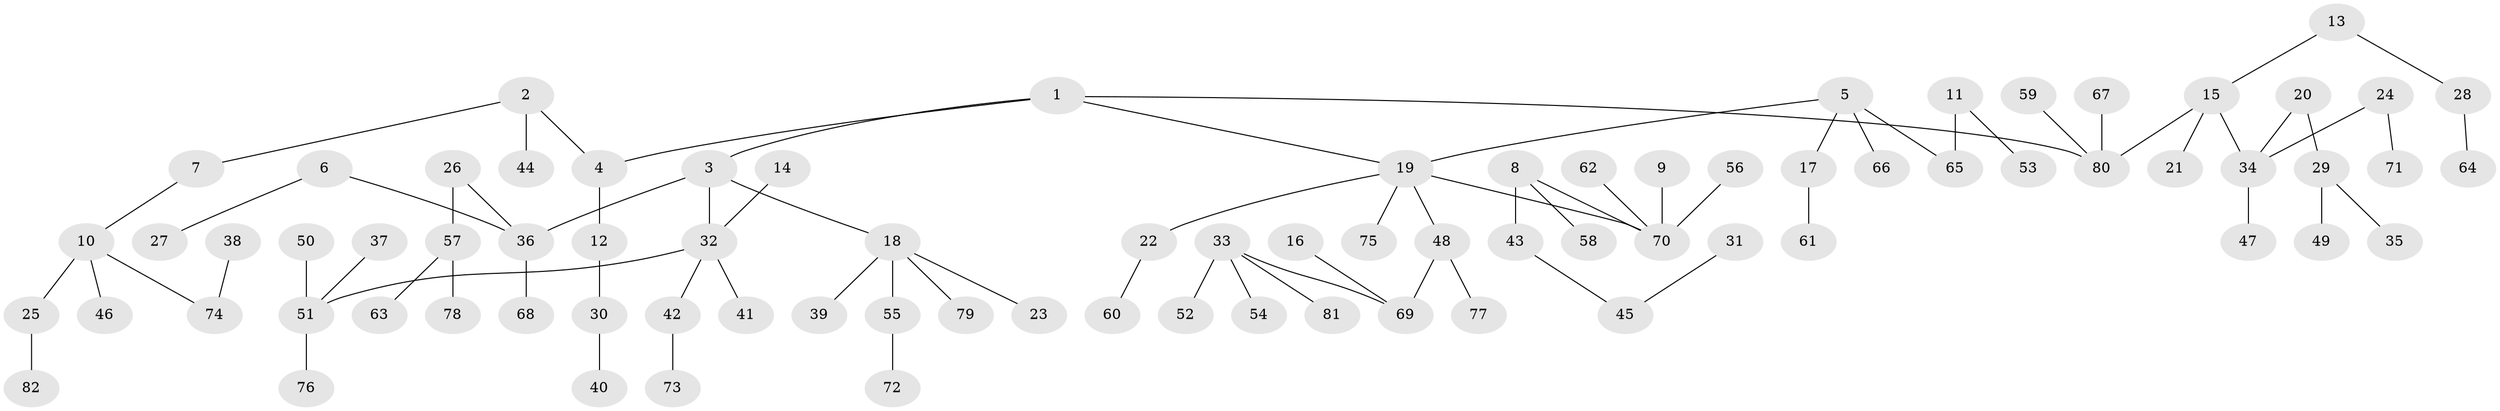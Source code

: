 // original degree distribution, {4: 0.06896551724137931, 3: 0.07758620689655173, 5: 0.05172413793103448, 1: 0.5, 7: 0.008620689655172414, 2: 0.27586206896551724, 6: 0.017241379310344827}
// Generated by graph-tools (version 1.1) at 2025/37/03/04/25 23:37:21]
// undirected, 82 vertices, 81 edges
graph export_dot {
  node [color=gray90,style=filled];
  1;
  2;
  3;
  4;
  5;
  6;
  7;
  8;
  9;
  10;
  11;
  12;
  13;
  14;
  15;
  16;
  17;
  18;
  19;
  20;
  21;
  22;
  23;
  24;
  25;
  26;
  27;
  28;
  29;
  30;
  31;
  32;
  33;
  34;
  35;
  36;
  37;
  38;
  39;
  40;
  41;
  42;
  43;
  44;
  45;
  46;
  47;
  48;
  49;
  50;
  51;
  52;
  53;
  54;
  55;
  56;
  57;
  58;
  59;
  60;
  61;
  62;
  63;
  64;
  65;
  66;
  67;
  68;
  69;
  70;
  71;
  72;
  73;
  74;
  75;
  76;
  77;
  78;
  79;
  80;
  81;
  82;
  1 -- 3 [weight=1.0];
  1 -- 4 [weight=1.0];
  1 -- 19 [weight=1.0];
  1 -- 80 [weight=1.0];
  2 -- 4 [weight=1.0];
  2 -- 7 [weight=1.0];
  2 -- 44 [weight=1.0];
  3 -- 18 [weight=1.0];
  3 -- 32 [weight=1.0];
  3 -- 36 [weight=1.0];
  4 -- 12 [weight=1.0];
  5 -- 17 [weight=1.0];
  5 -- 19 [weight=1.0];
  5 -- 65 [weight=1.0];
  5 -- 66 [weight=1.0];
  6 -- 27 [weight=1.0];
  6 -- 36 [weight=1.0];
  7 -- 10 [weight=1.0];
  8 -- 43 [weight=1.0];
  8 -- 58 [weight=1.0];
  8 -- 70 [weight=1.0];
  9 -- 70 [weight=1.0];
  10 -- 25 [weight=1.0];
  10 -- 46 [weight=1.0];
  10 -- 74 [weight=1.0];
  11 -- 53 [weight=1.0];
  11 -- 65 [weight=1.0];
  12 -- 30 [weight=1.0];
  13 -- 15 [weight=1.0];
  13 -- 28 [weight=1.0];
  14 -- 32 [weight=1.0];
  15 -- 21 [weight=1.0];
  15 -- 34 [weight=1.0];
  15 -- 80 [weight=1.0];
  16 -- 69 [weight=1.0];
  17 -- 61 [weight=1.0];
  18 -- 23 [weight=1.0];
  18 -- 39 [weight=1.0];
  18 -- 55 [weight=1.0];
  18 -- 79 [weight=1.0];
  19 -- 22 [weight=1.0];
  19 -- 48 [weight=1.0];
  19 -- 70 [weight=1.0];
  19 -- 75 [weight=1.0];
  20 -- 29 [weight=1.0];
  20 -- 34 [weight=1.0];
  22 -- 60 [weight=1.0];
  24 -- 34 [weight=1.0];
  24 -- 71 [weight=1.0];
  25 -- 82 [weight=1.0];
  26 -- 36 [weight=1.0];
  26 -- 57 [weight=1.0];
  28 -- 64 [weight=1.0];
  29 -- 35 [weight=1.0];
  29 -- 49 [weight=1.0];
  30 -- 40 [weight=1.0];
  31 -- 45 [weight=1.0];
  32 -- 41 [weight=1.0];
  32 -- 42 [weight=1.0];
  32 -- 51 [weight=1.0];
  33 -- 52 [weight=1.0];
  33 -- 54 [weight=1.0];
  33 -- 69 [weight=1.0];
  33 -- 81 [weight=1.0];
  34 -- 47 [weight=1.0];
  36 -- 68 [weight=1.0];
  37 -- 51 [weight=1.0];
  38 -- 74 [weight=1.0];
  42 -- 73 [weight=1.0];
  43 -- 45 [weight=1.0];
  48 -- 69 [weight=1.0];
  48 -- 77 [weight=1.0];
  50 -- 51 [weight=1.0];
  51 -- 76 [weight=1.0];
  55 -- 72 [weight=1.0];
  56 -- 70 [weight=1.0];
  57 -- 63 [weight=1.0];
  57 -- 78 [weight=1.0];
  59 -- 80 [weight=1.0];
  62 -- 70 [weight=1.0];
  67 -- 80 [weight=1.0];
}
